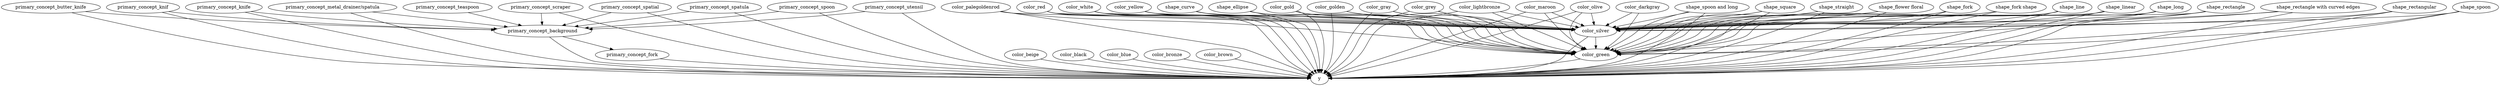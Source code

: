 strict digraph  {
primary_concept_background;
y;
primary_concept_butter_knife;
primary_concept_fork;
primary_concept_knif;
primary_concept_knife;
"primary_concept_metal_drainer/spatula";
primary_concept_scraper;
primary_concept_spatial;
primary_concept_spatula;
primary_concept_spoon;
primary_concept_utensil;
color_beige;
color_black;
color_blue;
color_bronze;
color_brown;
color_gold;
color_golden;
color_gray;
color_green;
color_grey;
color_lightbronze;
color_maroon;
color_olive;
color_palegoldenrod;
color_red;
color_silver;
color_white;
color_yellow;
shape_curve;
shape_ellipse;
"shape_flower floral";
shape_fork;
"shape_fork shape";
shape_line;
shape_linear;
shape_long;
shape_rectangle;
"shape_rectangle with curved edges";
shape_rectangular;
shape_spoon;
"shape_spoon and long";
shape_square;
shape_straight;
primary_concept_teaspoon;
color_darkgray;
primary_concept_background -> y;
primary_concept_background -> primary_concept_fork;
primary_concept_butter_knife -> y;
primary_concept_butter_knife -> primary_concept_background;
primary_concept_fork -> y;
primary_concept_knif -> y;
primary_concept_knif -> primary_concept_background;
primary_concept_knife -> y;
primary_concept_knife -> primary_concept_background;
"primary_concept_metal_drainer/spatula" -> y;
"primary_concept_metal_drainer/spatula" -> primary_concept_background;
primary_concept_scraper -> y;
primary_concept_scraper -> primary_concept_background;
primary_concept_spatial -> y;
primary_concept_spatial -> primary_concept_background;
primary_concept_spatula -> y;
primary_concept_spatula -> primary_concept_background;
primary_concept_spoon -> y;
primary_concept_spoon -> primary_concept_background;
primary_concept_utensil -> y;
primary_concept_utensil -> primary_concept_background;
color_beige -> y;
color_black -> y;
color_blue -> y;
color_bronze -> y;
color_brown -> y;
color_gold -> y;
color_gold -> color_green;
color_gold -> color_silver;
color_golden -> y;
color_golden -> color_green;
color_golden -> color_silver;
color_gray -> y;
color_gray -> color_green;
color_gray -> color_silver;
color_green -> y;
color_grey -> y;
color_grey -> color_green;
color_grey -> color_silver;
color_lightbronze -> y;
color_lightbronze -> color_green;
color_lightbronze -> color_silver;
color_maroon -> y;
color_maroon -> color_green;
color_maroon -> color_silver;
color_olive -> y;
color_olive -> color_green;
color_olive -> color_silver;
color_palegoldenrod -> y;
color_palegoldenrod -> color_green;
color_palegoldenrod -> color_silver;
color_red -> y;
color_red -> color_green;
color_red -> color_silver;
color_silver -> y;
color_silver -> color_green;
color_white -> y;
color_white -> color_green;
color_white -> color_silver;
color_yellow -> y;
color_yellow -> color_green;
color_yellow -> color_silver;
shape_curve -> y;
shape_curve -> color_green;
shape_curve -> color_silver;
shape_ellipse -> y;
shape_ellipse -> color_green;
shape_ellipse -> color_silver;
"shape_flower floral" -> y;
"shape_flower floral" -> color_green;
"shape_flower floral" -> color_silver;
shape_fork -> y;
shape_fork -> color_green;
shape_fork -> color_silver;
"shape_fork shape" -> y;
"shape_fork shape" -> color_green;
"shape_fork shape" -> color_silver;
shape_line -> y;
shape_line -> color_green;
shape_line -> color_silver;
shape_linear -> y;
shape_linear -> color_green;
shape_linear -> color_silver;
shape_long -> y;
shape_long -> color_green;
shape_long -> color_silver;
shape_rectangle -> y;
shape_rectangle -> color_green;
shape_rectangle -> color_silver;
"shape_rectangle with curved edges" -> y;
"shape_rectangle with curved edges" -> color_green;
"shape_rectangle with curved edges" -> color_silver;
shape_rectangular -> y;
shape_rectangular -> color_green;
shape_rectangular -> color_silver;
shape_spoon -> y;
shape_spoon -> color_green;
shape_spoon -> color_silver;
"shape_spoon and long" -> y;
"shape_spoon and long" -> color_green;
"shape_spoon and long" -> color_silver;
shape_square -> y;
shape_square -> color_green;
shape_square -> color_silver;
shape_straight -> y;
shape_straight -> color_green;
shape_straight -> color_silver;
primary_concept_teaspoon -> primary_concept_background;
color_darkgray -> color_green;
color_darkgray -> color_silver;
}
